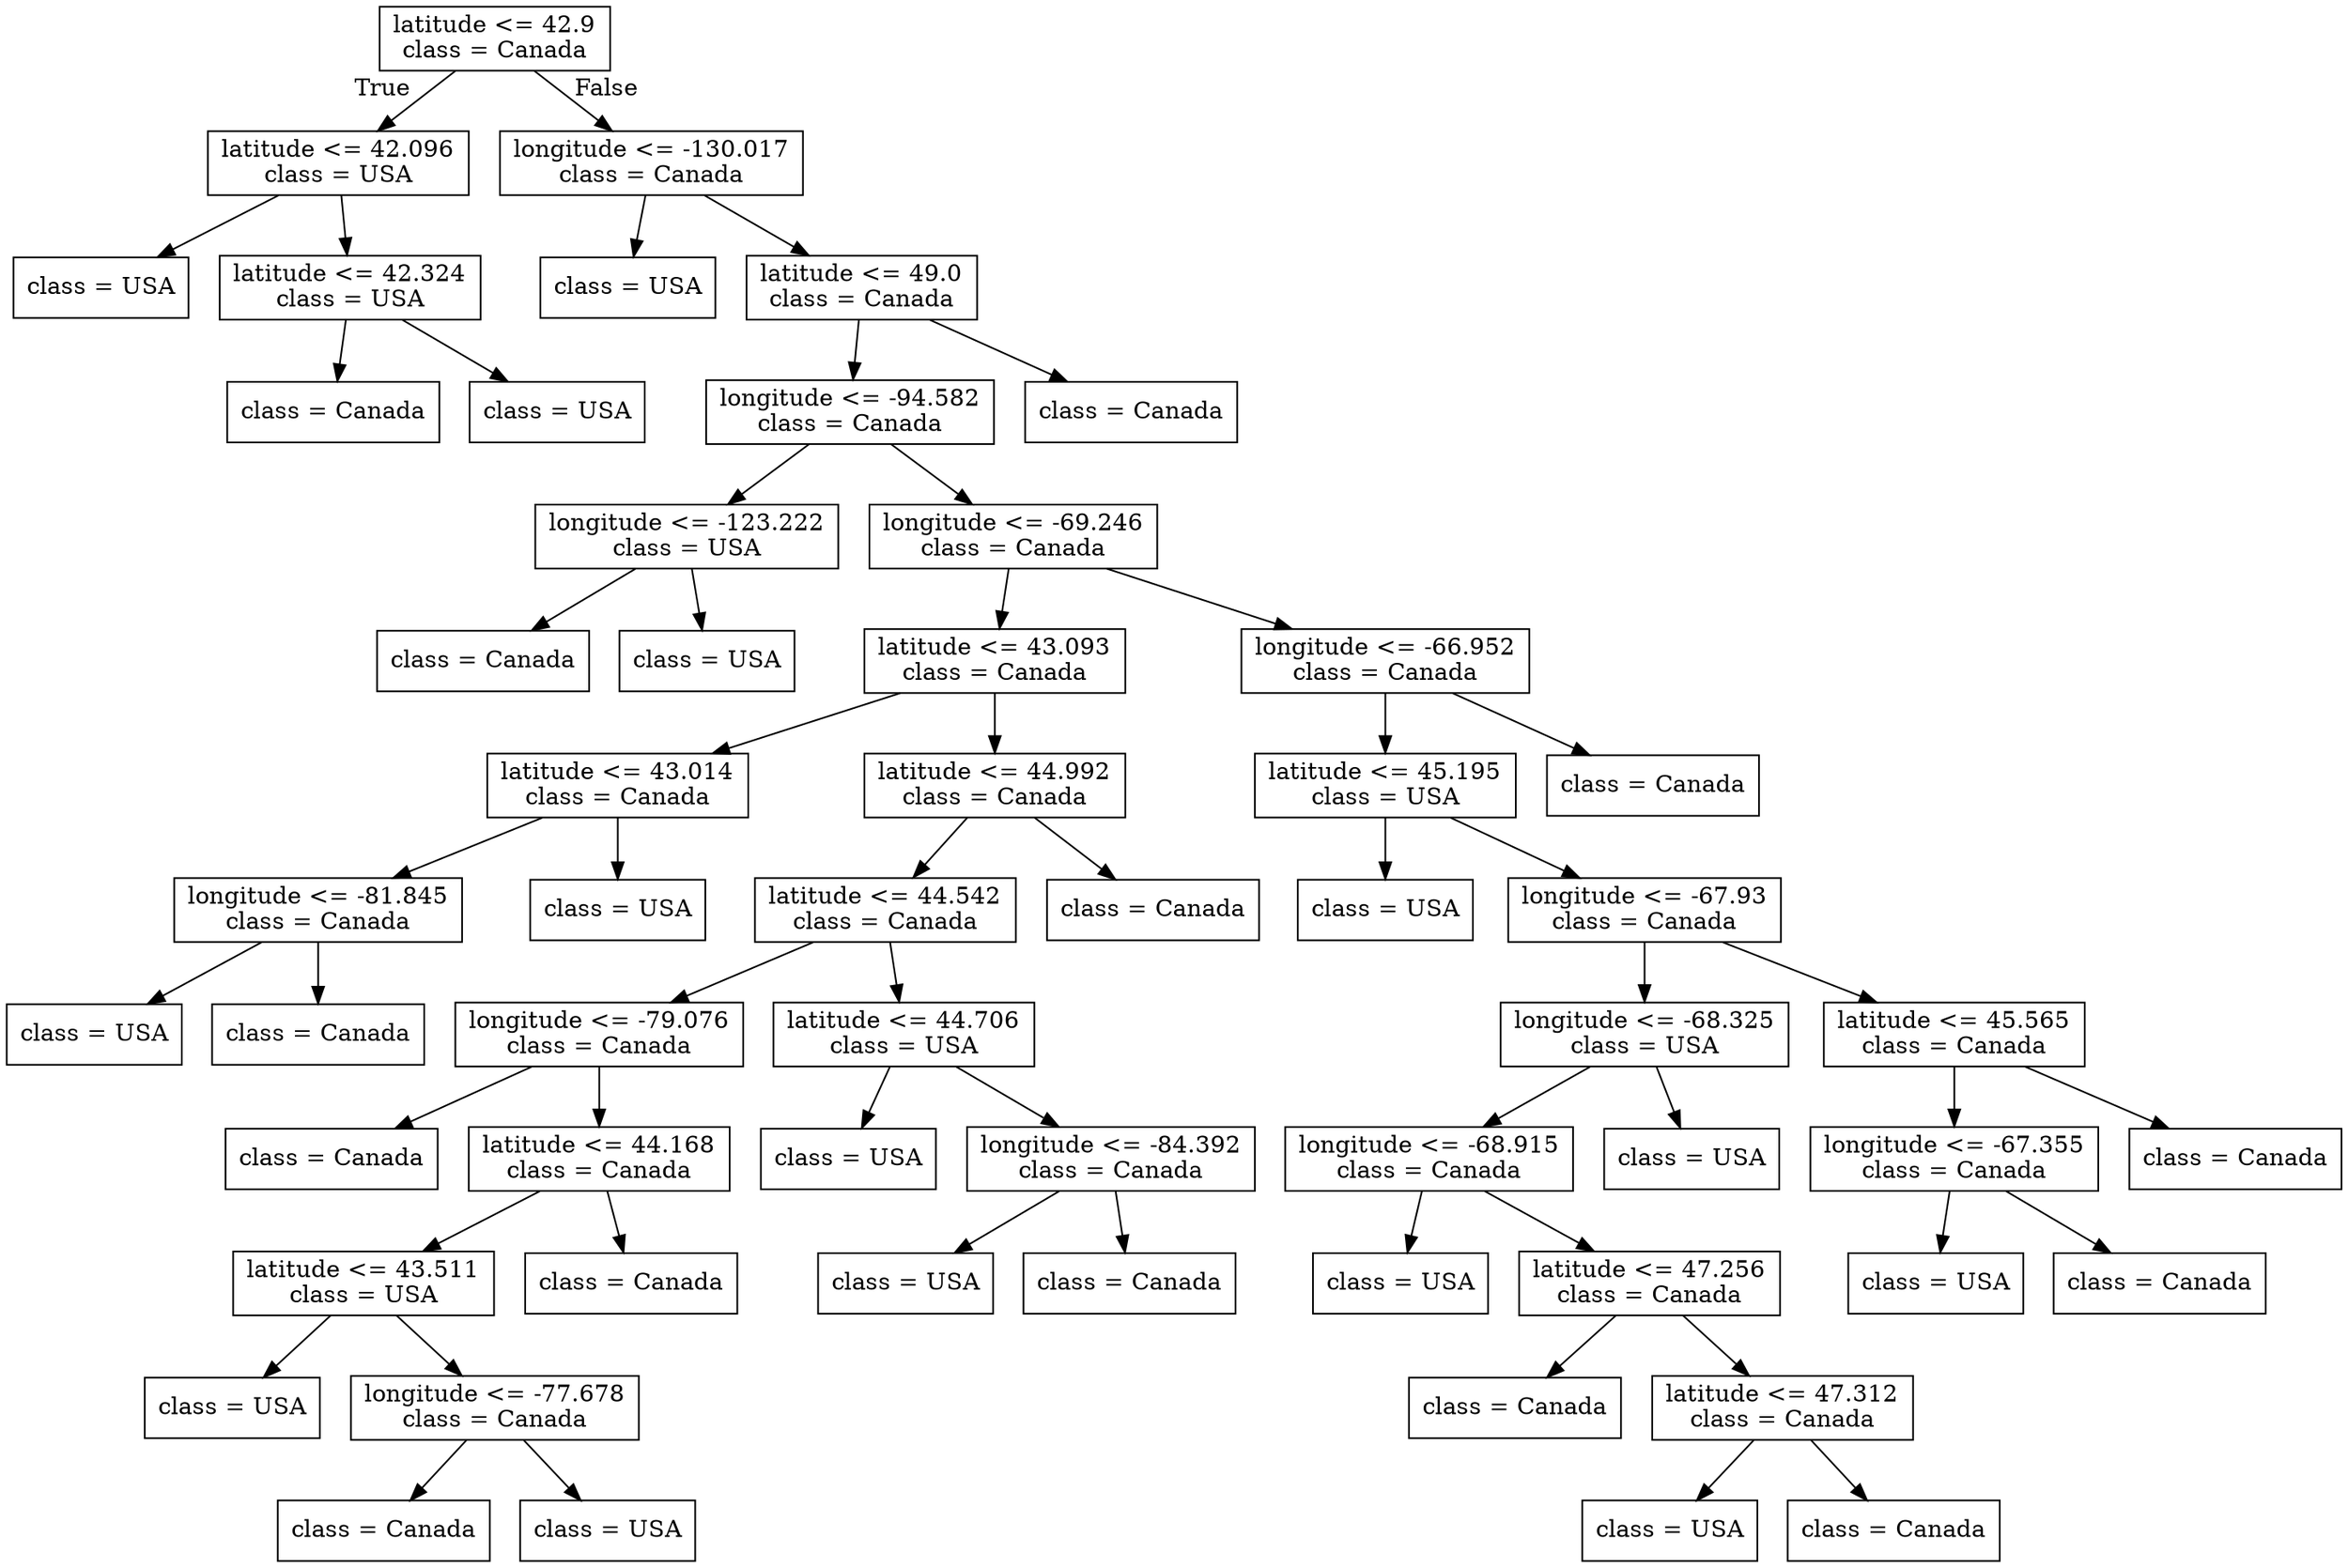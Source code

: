 digraph Tree {
node [shape=box] ;
0 [label="latitude <= 42.9\nclass = Canada"] ;
1 [label="latitude <= 42.096\nclass = USA"] ;
0 -> 1 [labeldistance=2.5, labelangle=45, headlabel="True"] ;
2 [label="class = USA"] ;
1 -> 2 ;
3 [label="latitude <= 42.324\nclass = USA"] ;
1 -> 3 ;
4 [label="class = Canada"] ;
3 -> 4 ;
5 [label="class = USA"] ;
3 -> 5 ;
6 [label="longitude <= -130.017\nclass = Canada"] ;
0 -> 6 [labeldistance=2.5, labelangle=-45, headlabel="False"] ;
7 [label="class = USA"] ;
6 -> 7 ;
8 [label="latitude <= 49.0\nclass = Canada"] ;
6 -> 8 ;
9 [label="longitude <= -94.582\nclass = Canada"] ;
8 -> 9 ;
10 [label="longitude <= -123.222\nclass = USA"] ;
9 -> 10 ;
11 [label="class = Canada"] ;
10 -> 11 ;
12 [label="class = USA"] ;
10 -> 12 ;
13 [label="longitude <= -69.246\nclass = Canada"] ;
9 -> 13 ;
14 [label="latitude <= 43.093\nclass = Canada"] ;
13 -> 14 ;
15 [label="latitude <= 43.014\nclass = Canada"] ;
14 -> 15 ;
16 [label="longitude <= -81.845\nclass = Canada"] ;
15 -> 16 ;
17 [label="class = USA"] ;
16 -> 17 ;
18 [label="class = Canada"] ;
16 -> 18 ;
19 [label="class = USA"] ;
15 -> 19 ;
20 [label="latitude <= 44.992\nclass = Canada"] ;
14 -> 20 ;
21 [label="latitude <= 44.542\nclass = Canada"] ;
20 -> 21 ;
22 [label="longitude <= -79.076\nclass = Canada"] ;
21 -> 22 ;
23 [label="class = Canada"] ;
22 -> 23 ;
24 [label="latitude <= 44.168\nclass = Canada"] ;
22 -> 24 ;
25 [label="latitude <= 43.511\nclass = USA"] ;
24 -> 25 ;
26 [label="class = USA"] ;
25 -> 26 ;
27 [label="longitude <= -77.678\nclass = Canada"] ;
25 -> 27 ;
28 [label="class = Canada"] ;
27 -> 28 ;
29 [label="class = USA"] ;
27 -> 29 ;
30 [label="class = Canada"] ;
24 -> 30 ;
31 [label="latitude <= 44.706\nclass = USA"] ;
21 -> 31 ;
32 [label="class = USA"] ;
31 -> 32 ;
33 [label="longitude <= -84.392\nclass = Canada"] ;
31 -> 33 ;
34 [label="class = USA"] ;
33 -> 34 ;
35 [label="class = Canada"] ;
33 -> 35 ;
36 [label="class = Canada"] ;
20 -> 36 ;
37 [label="longitude <= -66.952\nclass = Canada"] ;
13 -> 37 ;
38 [label="latitude <= 45.195\nclass = USA"] ;
37 -> 38 ;
39 [label="class = USA"] ;
38 -> 39 ;
40 [label="longitude <= -67.93\nclass = Canada"] ;
38 -> 40 ;
41 [label="longitude <= -68.325\nclass = USA"] ;
40 -> 41 ;
42 [label="longitude <= -68.915\nclass = Canada"] ;
41 -> 42 ;
43 [label="class = USA"] ;
42 -> 43 ;
44 [label="latitude <= 47.256\nclass = Canada"] ;
42 -> 44 ;
45 [label="class = Canada"] ;
44 -> 45 ;
46 [label="latitude <= 47.312\nclass = Canada"] ;
44 -> 46 ;
47 [label="class = USA"] ;
46 -> 47 ;
48 [label="class = Canada"] ;
46 -> 48 ;
49 [label="class = USA"] ;
41 -> 49 ;
50 [label="latitude <= 45.565\nclass = Canada"] ;
40 -> 50 ;
51 [label="longitude <= -67.355\nclass = Canada"] ;
50 -> 51 ;
52 [label="class = USA"] ;
51 -> 52 ;
53 [label="class = Canada"] ;
51 -> 53 ;
54 [label="class = Canada"] ;
50 -> 54 ;
55 [label="class = Canada"] ;
37 -> 55 ;
56 [label="class = Canada"] ;
8 -> 56 ;
}
